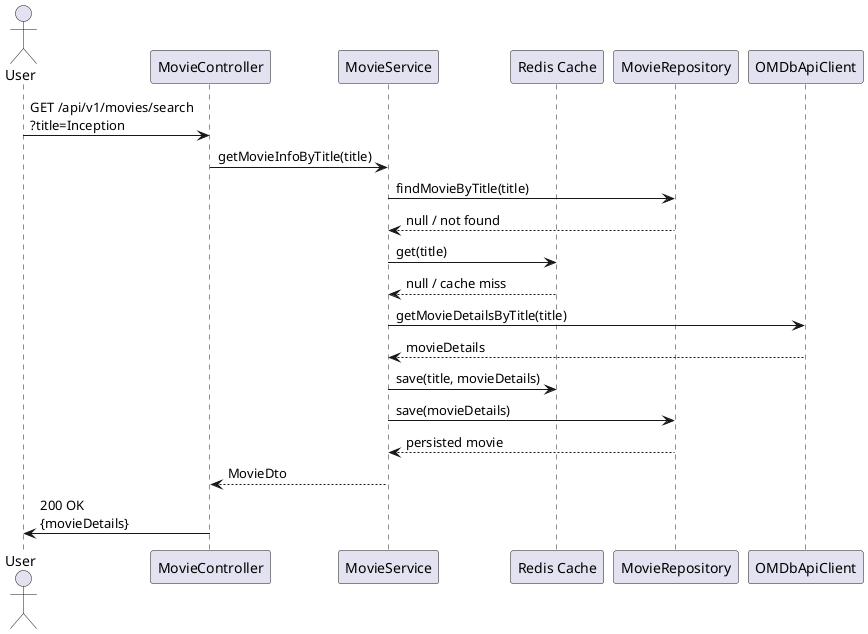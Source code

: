 @startuml
actor User
participant "MovieController" as Controller
participant "MovieService" as Service
participant "Redis Cache" as Redis
participant "MovieRepository" as Repo
participant "OMDbApiClient" as ApiClient

User -> Controller: GET /api/v1/movies/search\n?title=Inception
Controller -> Service: getMovieInfoByTitle(title)
Service -> Repo: findMovieByTitle(title)
Repo --> Service: null / not found

Service -> Redis: get(title)
Redis --> Service: null / cache miss

Service -> ApiClient: getMovieDetailsByTitle(title)
ApiClient --> Service: movieDetails
Service -> Redis: save(title, movieDetails)

Service -> Repo: save(movieDetails)
Repo --> Service: persisted movie

Service --> Controller: MovieDto
Controller -> User: 200 OK\n{movieDetails}
@enduml

